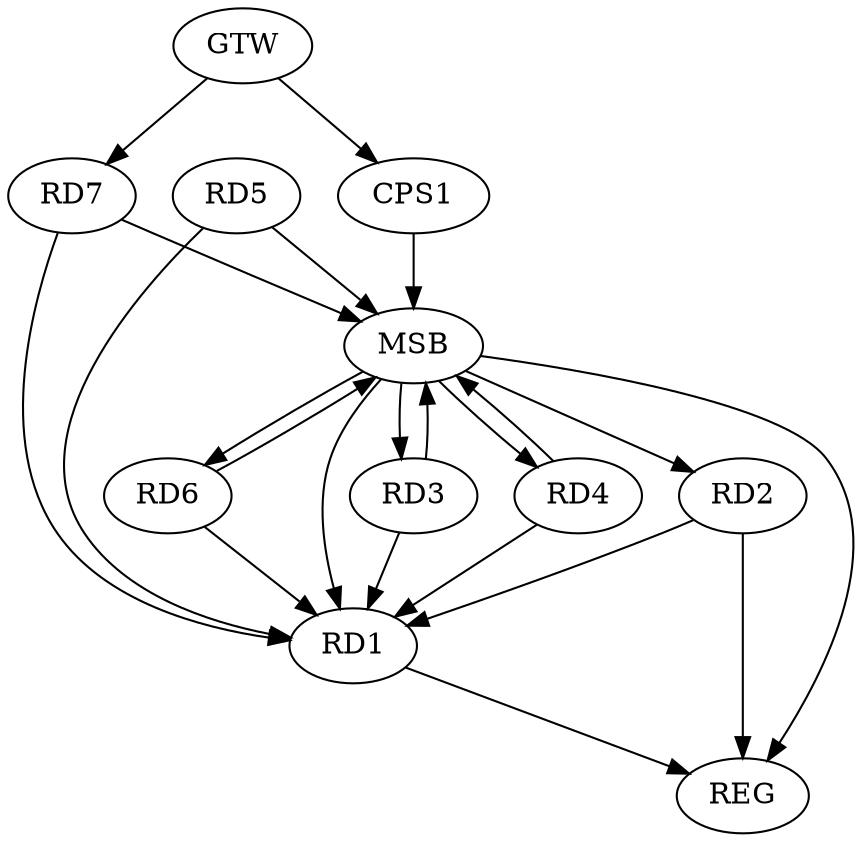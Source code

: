 strict digraph G {
  RD1 [ label="RD1" ];
  RD2 [ label="RD2" ];
  RD3 [ label="RD3" ];
  RD4 [ label="RD4" ];
  RD5 [ label="RD5" ];
  RD6 [ label="RD6" ];
  RD7 [ label="RD7" ];
  CPS1 [ label="CPS1" ];
  GTW [ label="GTW" ];
  REG [ label="REG" ];
  MSB [ label="MSB" ];
  GTW -> RD7;
  GTW -> CPS1;
  RD1 -> REG;
  RD2 -> REG;
  RD3 -> MSB;
  MSB -> REG;
  RD4 -> MSB;
  RD5 -> MSB;
  MSB -> RD1;
  MSB -> RD3;
  RD6 -> MSB;
  RD7 -> MSB;
  MSB -> RD6;
  CPS1 -> MSB;
  MSB -> RD2;
  MSB -> RD4;
  RD4 -> RD1;
  RD5 -> RD1;
  RD7 -> RD1;
  RD6 -> RD1;
  RD3 -> RD1;
  RD2 -> RD1;
}
